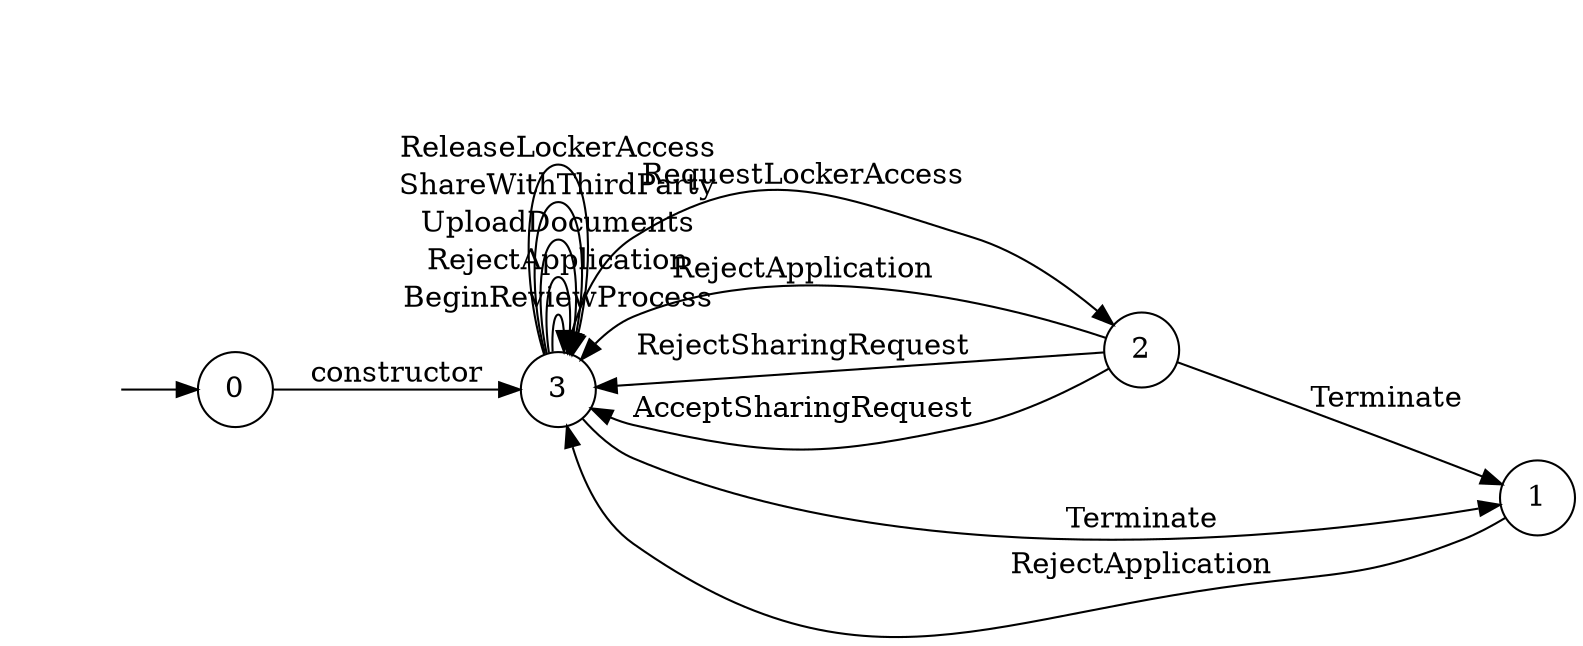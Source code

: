 digraph "Dapp-Automata-data/fuzzer/testnetdata-model-rq1-fix/DigitalLocker/FSM-2" {
	graph [rankdir=LR]
	"" [label="" shape=plaintext]
	0 [label=0 shape=circle]
	2 [label=2 shape=circle]
	3 [label=3 shape=circle]
	1 [label=1 shape=circle]
	"" -> 0 [label=""]
	0 -> 3 [label=constructor]
	3 -> 3 [label=BeginReviewProcess]
	3 -> 3 [label=RejectApplication]
	3 -> 3 [label=UploadDocuments]
	3 -> 3 [label=ShareWithThirdParty]
	3 -> 2 [label=RequestLockerAccess]
	3 -> 1 [label=Terminate]
	3 -> 3 [label=ReleaseLockerAccess]
	1 -> 3 [label=RejectApplication]
	2 -> 3 [label=RejectApplication]
	2 -> 1 [label=Terminate]
	2 -> 3 [label=RejectSharingRequest]
	2 -> 3 [label=AcceptSharingRequest]
}

